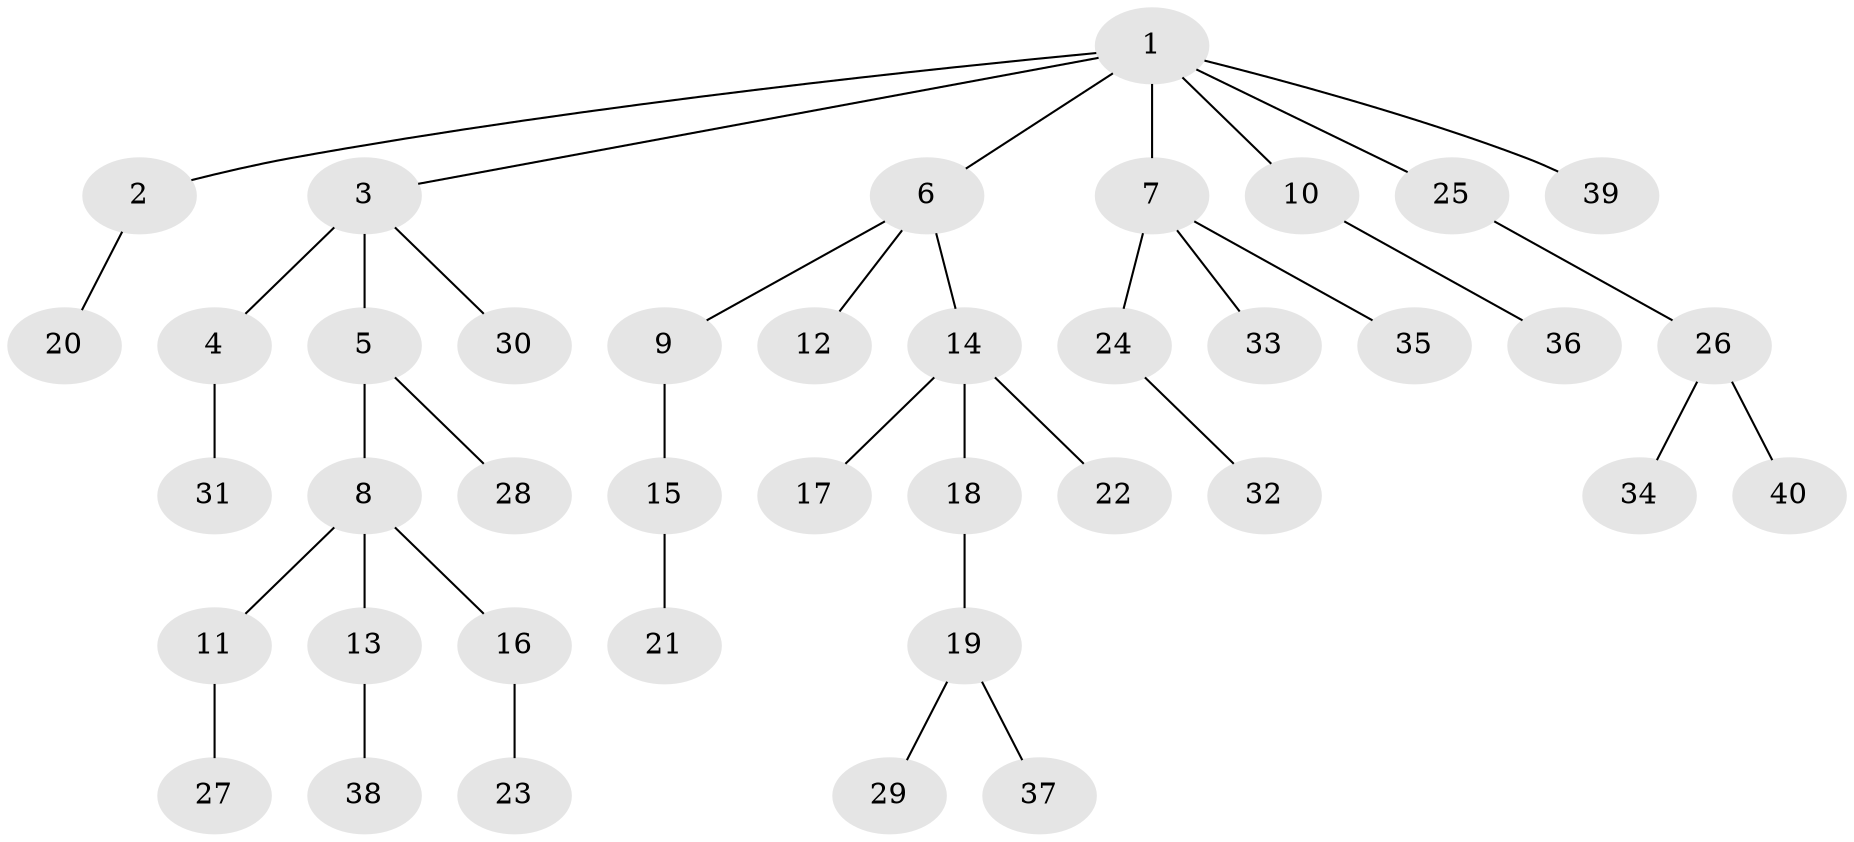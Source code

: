 // original degree distribution, {9: 0.013333333333333334, 3: 0.10666666666666667, 6: 0.04, 2: 0.32, 5: 0.013333333333333334, 1: 0.48, 4: 0.02666666666666667}
// Generated by graph-tools (version 1.1) at 2025/36/03/09/25 02:36:28]
// undirected, 40 vertices, 39 edges
graph export_dot {
graph [start="1"]
  node [color=gray90,style=filled];
  1;
  2;
  3;
  4;
  5;
  6;
  7;
  8;
  9;
  10;
  11;
  12;
  13;
  14;
  15;
  16;
  17;
  18;
  19;
  20;
  21;
  22;
  23;
  24;
  25;
  26;
  27;
  28;
  29;
  30;
  31;
  32;
  33;
  34;
  35;
  36;
  37;
  38;
  39;
  40;
  1 -- 2 [weight=1.0];
  1 -- 3 [weight=1.0];
  1 -- 6 [weight=1.0];
  1 -- 7 [weight=2.0];
  1 -- 10 [weight=1.0];
  1 -- 25 [weight=1.0];
  1 -- 39 [weight=1.0];
  2 -- 20 [weight=1.0];
  3 -- 4 [weight=2.0];
  3 -- 5 [weight=1.0];
  3 -- 30 [weight=1.0];
  4 -- 31 [weight=1.0];
  5 -- 8 [weight=2.0];
  5 -- 28 [weight=1.0];
  6 -- 9 [weight=1.0];
  6 -- 12 [weight=1.0];
  6 -- 14 [weight=1.0];
  7 -- 24 [weight=1.0];
  7 -- 33 [weight=1.0];
  7 -- 35 [weight=1.0];
  8 -- 11 [weight=1.0];
  8 -- 13 [weight=1.0];
  8 -- 16 [weight=1.0];
  9 -- 15 [weight=1.0];
  10 -- 36 [weight=1.0];
  11 -- 27 [weight=1.0];
  13 -- 38 [weight=1.0];
  14 -- 17 [weight=1.0];
  14 -- 18 [weight=1.0];
  14 -- 22 [weight=2.0];
  15 -- 21 [weight=1.0];
  16 -- 23 [weight=1.0];
  18 -- 19 [weight=2.0];
  19 -- 29 [weight=1.0];
  19 -- 37 [weight=1.0];
  24 -- 32 [weight=1.0];
  25 -- 26 [weight=1.0];
  26 -- 34 [weight=1.0];
  26 -- 40 [weight=1.0];
}
